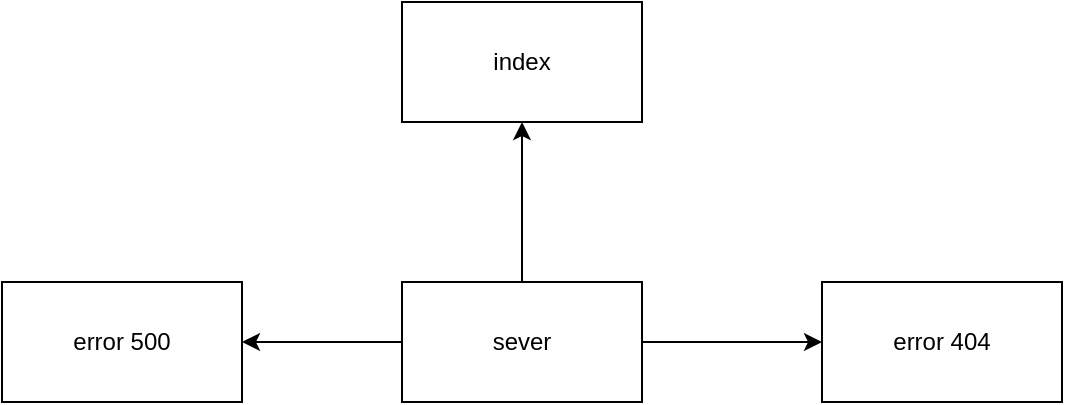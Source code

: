 <mxfile version="14.6.13" type="github">
  <diagram id="jiYBikwPSR93aFALshaf" name="Page-1">
    <mxGraphModel dx="1038" dy="523" grid="1" gridSize="10" guides="1" tooltips="1" connect="1" arrows="1" fold="1" page="1" pageScale="1" pageWidth="827" pageHeight="1169" math="0" shadow="0">
      <root>
        <mxCell id="0" />
        <mxCell id="1" parent="0" />
        <mxCell id="8g-KMRlPz4CVoml_0RrJ-3" value="" style="edgeStyle=orthogonalEdgeStyle;rounded=0;orthogonalLoop=1;jettySize=auto;html=1;" edge="1" parent="1" source="8g-KMRlPz4CVoml_0RrJ-1" target="8g-KMRlPz4CVoml_0RrJ-2">
          <mxGeometry relative="1" as="geometry" />
        </mxCell>
        <mxCell id="8g-KMRlPz4CVoml_0RrJ-5" value="" style="edgeStyle=orthogonalEdgeStyle;rounded=0;orthogonalLoop=1;jettySize=auto;html=1;" edge="1" parent="1" source="8g-KMRlPz4CVoml_0RrJ-1" target="8g-KMRlPz4CVoml_0RrJ-4">
          <mxGeometry relative="1" as="geometry" />
        </mxCell>
        <mxCell id="8g-KMRlPz4CVoml_0RrJ-7" value="" style="edgeStyle=orthogonalEdgeStyle;rounded=0;orthogonalLoop=1;jettySize=auto;html=1;" edge="1" parent="1" source="8g-KMRlPz4CVoml_0RrJ-1" target="8g-KMRlPz4CVoml_0RrJ-6">
          <mxGeometry relative="1" as="geometry" />
        </mxCell>
        <mxCell id="8g-KMRlPz4CVoml_0RrJ-1" value="sever" style="rounded=0;whiteSpace=wrap;html=1;" vertex="1" parent="1">
          <mxGeometry x="350" y="240" width="120" height="60" as="geometry" />
        </mxCell>
        <mxCell id="8g-KMRlPz4CVoml_0RrJ-2" value="error 404" style="rounded=0;whiteSpace=wrap;html=1;" vertex="1" parent="1">
          <mxGeometry x="560" y="240" width="120" height="60" as="geometry" />
        </mxCell>
        <mxCell id="8g-KMRlPz4CVoml_0RrJ-4" value="error 500" style="rounded=0;whiteSpace=wrap;html=1;" vertex="1" parent="1">
          <mxGeometry x="150" y="240" width="120" height="60" as="geometry" />
        </mxCell>
        <mxCell id="8g-KMRlPz4CVoml_0RrJ-6" value="index" style="rounded=0;whiteSpace=wrap;html=1;" vertex="1" parent="1">
          <mxGeometry x="350" y="100" width="120" height="60" as="geometry" />
        </mxCell>
      </root>
    </mxGraphModel>
  </diagram>
</mxfile>
